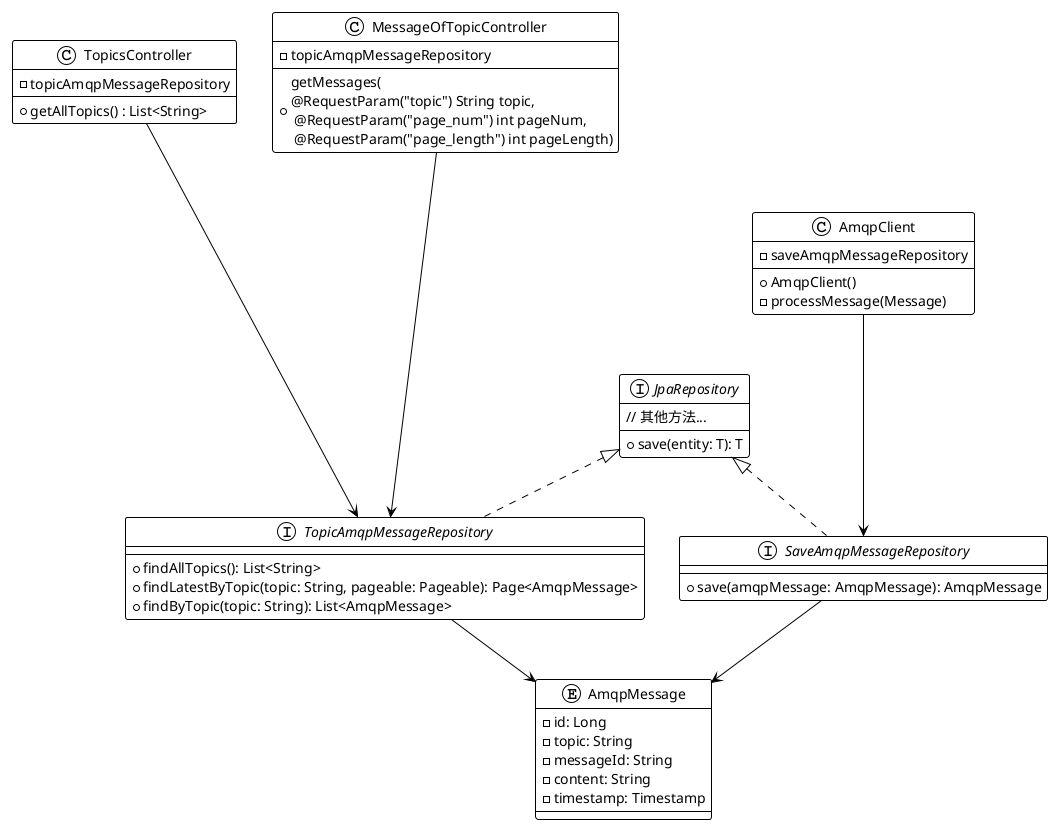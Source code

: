 @startuml
!theme plain
entity AmqpMessage {
    - id: Long
    - topic: String
    - messageId: String
    - content: String
    - timestamp: Timestamp
}

interface JpaRepository {
    + save(entity: T): T
    // 其他方法...
}

interface SaveAmqpMessageRepository {
    + save(amqpMessage: AmqpMessage): AmqpMessage
}

JpaRepository <|.. SaveAmqpMessageRepository
SaveAmqpMessageRepository --> AmqpMessage

interface TopicAmqpMessageRepository {
    + findAllTopics(): List<String>
    + findLatestByTopic(topic: String, pageable: Pageable): Page<AmqpMessage>
    + findByTopic(topic: String): List<AmqpMessage>
}

JpaRepository <|.. TopicAmqpMessageRepository
TopicAmqpMessageRepository --> AmqpMessage

class AmqpClient {
    - saveAmqpMessageRepository
    + AmqpClient()
    - processMessage(Message)
}

AmqpClient ---> SaveAmqpMessageRepository

class TopicsController{
    - topicAmqpMessageRepository
    + getAllTopics() : List<String>
}

TopicsController ----> TopicAmqpMessageRepository

class MessageOfTopicController{
    - topicAmqpMessageRepository
    + getMessages(\n@RequestParam("topic") String topic, \n @RequestParam("page_num") int pageNum, \n @RequestParam("page_length") int pageLength)
}

MessageOfTopicController ----> TopicAmqpMessageRepository
@enduml
